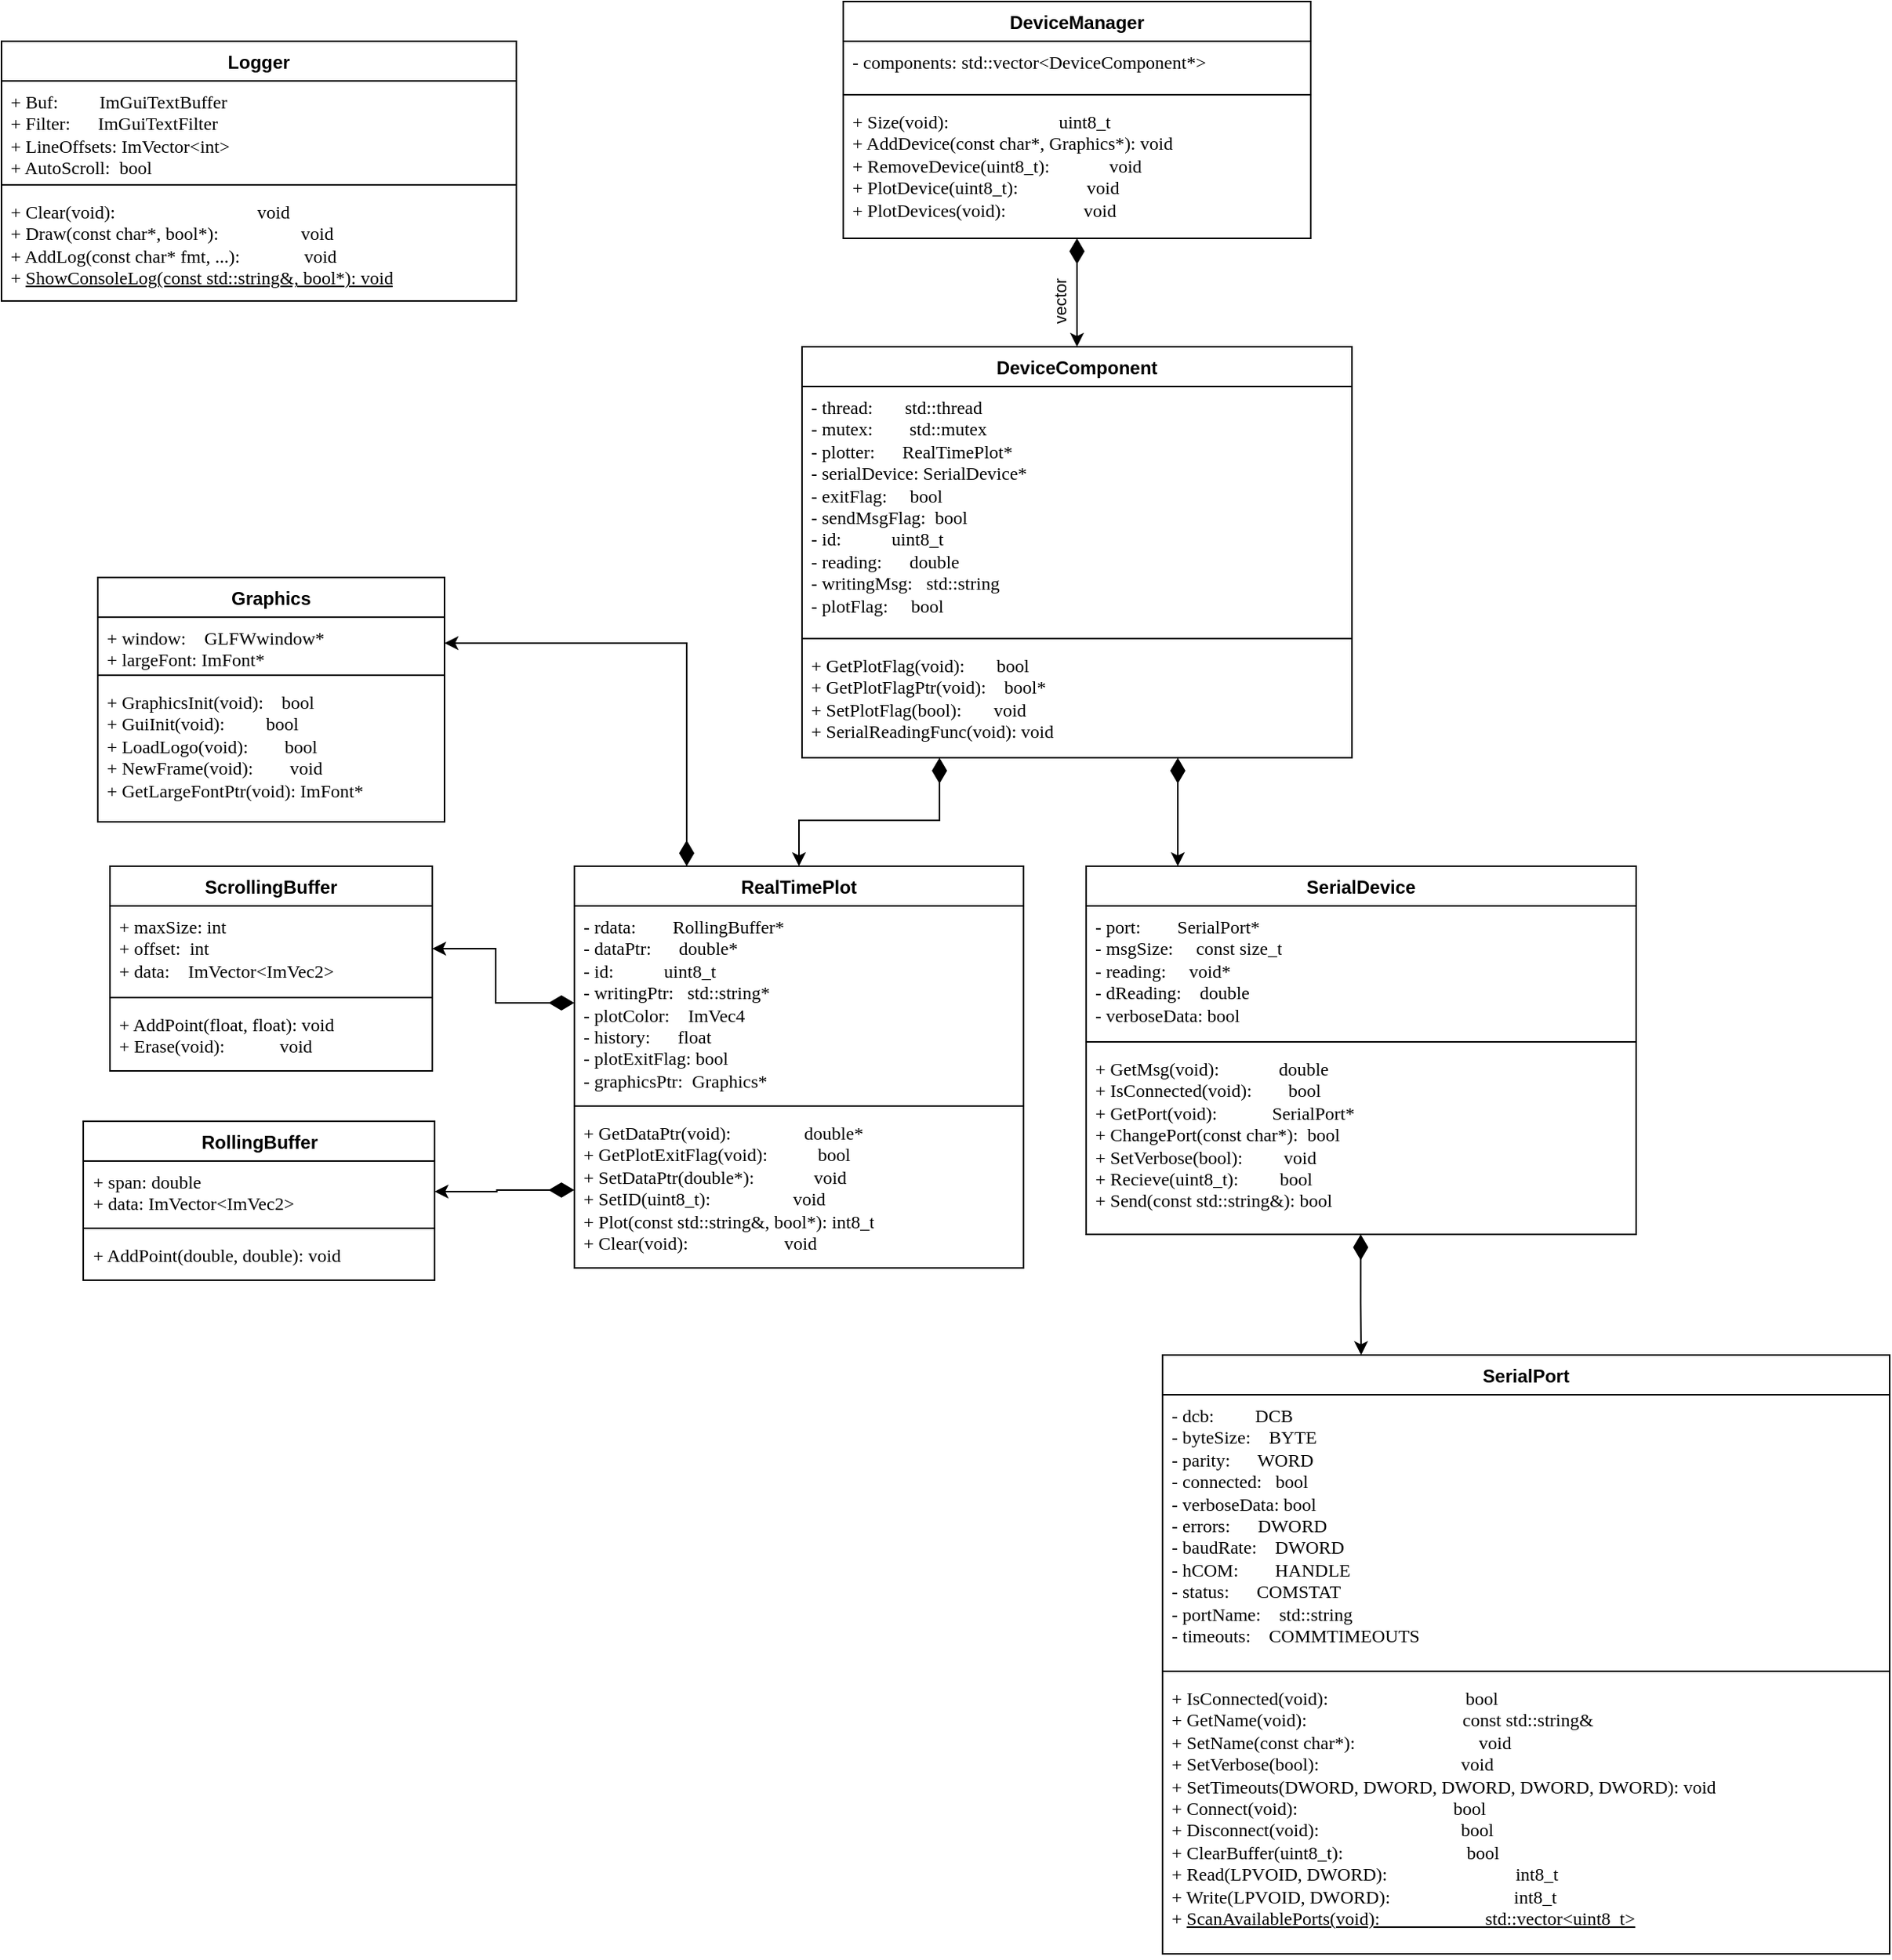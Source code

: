 <mxfile version="24.9.1">
  <diagram id="C5RBs43oDa-KdzZeNtuy" name="Page-1">
    <mxGraphModel dx="859" dy="930" grid="0" gridSize="10" guides="1" tooltips="1" connect="1" arrows="1" fold="1" page="1" pageScale="1" pageWidth="827" pageHeight="1169" math="0" shadow="0">
      <root>
        <mxCell id="WIyWlLk6GJQsqaUBKTNV-0" />
        <mxCell id="WIyWlLk6GJQsqaUBKTNV-1" parent="WIyWlLk6GJQsqaUBKTNV-0" />
        <mxCell id="ooJ73vEEdT6s671TiXS3-0" value="Graphics" style="swimlane;fontStyle=1;align=center;verticalAlign=top;childLayout=stackLayout;horizontal=1;startSize=26;horizontalStack=0;resizeParent=1;resizeParentMax=0;resizeLast=0;collapsible=1;marginBottom=0;whiteSpace=wrap;html=1;" vertex="1" parent="WIyWlLk6GJQsqaUBKTNV-1">
          <mxGeometry x="1193" y="391" width="227" height="160" as="geometry">
            <mxRectangle x="180" y="90" width="90" height="30" as="alternateBounds" />
          </mxGeometry>
        </mxCell>
        <mxCell id="ooJ73vEEdT6s671TiXS3-1" value="&lt;div&gt;&lt;font face=&quot;Consolas&quot;&gt;+ window:&amp;nbsp;&amp;nbsp;&amp;nbsp; GLFWwindow*&lt;br&gt;&lt;/font&gt;&lt;/div&gt;&lt;div&gt;&lt;font face=&quot;Consolas&quot;&gt;+ largeFont: ImFont*&lt;/font&gt;&lt;/div&gt;&lt;div&gt;&lt;font face=&quot;Consolas&quot;&gt;&lt;br&gt;&lt;/font&gt;&lt;/div&gt;&lt;div&gt;&lt;font face=&quot;Consolas&quot;&gt;&lt;br&gt;&lt;/font&gt;&lt;/div&gt;" style="text;strokeColor=none;fillColor=none;align=left;verticalAlign=top;spacingLeft=4;spacingRight=4;overflow=hidden;rotatable=0;points=[[0,0.5],[1,0.5]];portConstraint=eastwest;whiteSpace=wrap;html=1;" vertex="1" parent="ooJ73vEEdT6s671TiXS3-0">
          <mxGeometry y="26" width="227" height="34" as="geometry" />
        </mxCell>
        <mxCell id="ooJ73vEEdT6s671TiXS3-2" value="" style="line;strokeWidth=1;fillColor=none;align=left;verticalAlign=middle;spacingTop=-1;spacingLeft=3;spacingRight=3;rotatable=0;labelPosition=right;points=[];portConstraint=eastwest;strokeColor=inherit;" vertex="1" parent="ooJ73vEEdT6s671TiXS3-0">
          <mxGeometry y="60" width="227" height="8" as="geometry" />
        </mxCell>
        <mxCell id="ooJ73vEEdT6s671TiXS3-3" value="&lt;div&gt;&lt;font face=&quot;Consolas&quot;&gt;+ GraphicsInit(void):&amp;nbsp;&amp;nbsp;&amp;nbsp; bool&lt;br&gt;&lt;/font&gt;&lt;/div&gt;&lt;div&gt;&lt;font face=&quot;Consolas&quot;&gt;+ GuiInit(void):&amp;nbsp;&amp;nbsp;&amp;nbsp;&amp;nbsp;&amp;nbsp;&amp;nbsp;&amp;nbsp;&amp;nbsp; bool&lt;/font&gt;&lt;/div&gt;&lt;div&gt;&lt;font face=&quot;Consolas&quot;&gt;+ LoadLogo(void):&amp;nbsp;&amp;nbsp;&amp;nbsp;&amp;nbsp;&amp;nbsp;&amp;nbsp;&amp;nbsp; bool&lt;/font&gt;&lt;/div&gt;&lt;div&gt;&lt;font face=&quot;Consolas&quot;&gt;+ NewFrame(void):&amp;nbsp;&amp;nbsp;&amp;nbsp;&amp;nbsp;&amp;nbsp;&amp;nbsp;&amp;nbsp; void&lt;/font&gt;&lt;/div&gt;&lt;div&gt;&lt;font face=&quot;Consolas&quot;&gt;+ GetLargeFontPtr(void): ImFont*&lt;/font&gt;&lt;/div&gt;" style="text;strokeColor=none;fillColor=none;align=left;verticalAlign=top;spacingLeft=4;spacingRight=4;overflow=hidden;rotatable=0;points=[[0,0.5],[1,0.5]];portConstraint=eastwest;whiteSpace=wrap;html=1;" vertex="1" parent="ooJ73vEEdT6s671TiXS3-0">
          <mxGeometry y="68" width="227" height="92" as="geometry" />
        </mxCell>
        <mxCell id="ooJ73vEEdT6s671TiXS3-4" value="Logger" style="swimlane;fontStyle=1;align=center;verticalAlign=top;childLayout=stackLayout;horizontal=1;startSize=26;horizontalStack=0;resizeParent=1;resizeParentMax=0;resizeLast=0;collapsible=1;marginBottom=0;whiteSpace=wrap;html=1;" vertex="1" parent="WIyWlLk6GJQsqaUBKTNV-1">
          <mxGeometry x="1130" y="40" width="337" height="170" as="geometry">
            <mxRectangle x="180" y="90" width="90" height="30" as="alternateBounds" />
          </mxGeometry>
        </mxCell>
        <mxCell id="ooJ73vEEdT6s671TiXS3-5" value="&lt;div&gt;&lt;font face=&quot;Consolas&quot;&gt;+ Buf:&amp;nbsp;&amp;nbsp;&amp;nbsp;&amp;nbsp;&amp;nbsp;&amp;nbsp;&amp;nbsp;&amp;nbsp; ImGuiTextBuffer&lt;/font&gt;&lt;/div&gt;&lt;div&gt;&lt;font face=&quot;Consolas&quot;&gt;+ Filter:&amp;nbsp;&amp;nbsp;&amp;nbsp;&amp;nbsp;&amp;nbsp; ImGuiTextFilter&lt;/font&gt;&lt;/div&gt;&lt;div&gt;&lt;font face=&quot;Consolas&quot;&gt;+ LineOffsets: ImVector&amp;lt;int&amp;gt;&lt;/font&gt;&lt;/div&gt;&lt;div&gt;&lt;font face=&quot;Consolas&quot;&gt;+ AutoScroll:&amp;nbsp; bool&lt;br&gt;&lt;/font&gt;&lt;/div&gt;" style="text;strokeColor=none;fillColor=none;align=left;verticalAlign=top;spacingLeft=4;spacingRight=4;overflow=hidden;rotatable=0;points=[[0,0.5],[1,0.5]];portConstraint=eastwest;whiteSpace=wrap;html=1;" vertex="1" parent="ooJ73vEEdT6s671TiXS3-4">
          <mxGeometry y="26" width="337" height="64" as="geometry" />
        </mxCell>
        <mxCell id="ooJ73vEEdT6s671TiXS3-6" value="" style="line;strokeWidth=1;fillColor=none;align=left;verticalAlign=middle;spacingTop=-1;spacingLeft=3;spacingRight=3;rotatable=0;labelPosition=right;points=[];portConstraint=eastwest;strokeColor=inherit;" vertex="1" parent="ooJ73vEEdT6s671TiXS3-4">
          <mxGeometry y="90" width="337" height="8" as="geometry" />
        </mxCell>
        <mxCell id="ooJ73vEEdT6s671TiXS3-7" value="&lt;div&gt;&lt;font face=&quot;Consolas&quot;&gt;+ Clear(void):&amp;nbsp;&amp;nbsp;&amp;nbsp;&amp;nbsp;&amp;nbsp;&amp;nbsp;&amp;nbsp;&amp;nbsp;&amp;nbsp;&amp;nbsp;&amp;nbsp;&amp;nbsp;&amp;nbsp;&amp;nbsp;&amp;nbsp;&amp;nbsp;&amp;nbsp;&amp;nbsp;&amp;nbsp;&amp;nbsp;&amp;nbsp;&amp;nbsp;&amp;nbsp;&amp;nbsp;&amp;nbsp;&amp;nbsp;&amp;nbsp;&amp;nbsp;&amp;nbsp;&amp;nbsp; void&lt;/font&gt;&lt;/div&gt;&lt;div&gt;&lt;font face=&quot;Consolas&quot;&gt;+ Draw(const char*, bool*):&amp;nbsp;&amp;nbsp;&amp;nbsp;&amp;nbsp;&amp;nbsp;&amp;nbsp;&amp;nbsp;&amp;nbsp;&amp;nbsp;&amp;nbsp;&amp;nbsp;&amp;nbsp;&amp;nbsp;&amp;nbsp;&amp;nbsp;&amp;nbsp;&amp;nbsp; void&lt;/font&gt;&lt;/div&gt;&lt;div&gt;&lt;font face=&quot;Consolas&quot;&gt;+ AddLog(const char* fmt, ...):&amp;nbsp;&amp;nbsp;&amp;nbsp;&amp;nbsp;&amp;nbsp;&amp;nbsp;&amp;nbsp;&amp;nbsp;&amp;nbsp;&amp;nbsp;&amp;nbsp;&amp;nbsp;&amp;nbsp; void&lt;/font&gt;&lt;/div&gt;&lt;div&gt;&lt;font face=&quot;Consolas&quot;&gt;+ &lt;u&gt;ShowConsoleLog(const std::string&amp;amp;, bool*): void&lt;br&gt;&lt;/u&gt;&lt;/font&gt;&lt;/div&gt;" style="text;strokeColor=none;fillColor=none;align=left;verticalAlign=top;spacingLeft=4;spacingRight=4;overflow=hidden;rotatable=0;points=[[0,0.5],[1,0.5]];portConstraint=eastwest;whiteSpace=wrap;html=1;" vertex="1" parent="ooJ73vEEdT6s671TiXS3-4">
          <mxGeometry y="98" width="337" height="72" as="geometry" />
        </mxCell>
        <mxCell id="ooJ73vEEdT6s671TiXS3-12" value="RollingBuffer" style="swimlane;fontStyle=1;align=center;verticalAlign=top;childLayout=stackLayout;horizontal=1;startSize=26;horizontalStack=0;resizeParent=1;resizeParentMax=0;resizeLast=0;collapsible=1;marginBottom=0;whiteSpace=wrap;html=1;" vertex="1" parent="WIyWlLk6GJQsqaUBKTNV-1">
          <mxGeometry x="1183.5" y="747" width="230" height="104" as="geometry">
            <mxRectangle x="180" y="90" width="90" height="30" as="alternateBounds" />
          </mxGeometry>
        </mxCell>
        <mxCell id="ooJ73vEEdT6s671TiXS3-13" value="&lt;div&gt;&lt;font face=&quot;Consolas&quot;&gt;+ span: double&lt;/font&gt;&lt;/div&gt;&lt;div&gt;&lt;font face=&quot;Consolas&quot;&gt;+ data: ImVector&amp;lt;ImVec2&amp;gt;&lt;br&gt;&lt;/font&gt;&lt;/div&gt;" style="text;strokeColor=none;fillColor=none;align=left;verticalAlign=top;spacingLeft=4;spacingRight=4;overflow=hidden;rotatable=0;points=[[0,0.5],[1,0.5]];portConstraint=eastwest;whiteSpace=wrap;html=1;" vertex="1" parent="ooJ73vEEdT6s671TiXS3-12">
          <mxGeometry y="26" width="230" height="40" as="geometry" />
        </mxCell>
        <mxCell id="ooJ73vEEdT6s671TiXS3-14" value="" style="line;strokeWidth=1;fillColor=none;align=left;verticalAlign=middle;spacingTop=-1;spacingLeft=3;spacingRight=3;rotatable=0;labelPosition=right;points=[];portConstraint=eastwest;strokeColor=inherit;" vertex="1" parent="ooJ73vEEdT6s671TiXS3-12">
          <mxGeometry y="66" width="230" height="8" as="geometry" />
        </mxCell>
        <mxCell id="ooJ73vEEdT6s671TiXS3-15" value="&lt;div&gt;&lt;font face=&quot;Consolas&quot;&gt;+ AddPoint(double, double): void&lt;br&gt;&lt;/font&gt;&lt;/div&gt;" style="text;strokeColor=none;fillColor=none;align=left;verticalAlign=top;spacingLeft=4;spacingRight=4;overflow=hidden;rotatable=0;points=[[0,0.5],[1,0.5]];portConstraint=eastwest;whiteSpace=wrap;html=1;" vertex="1" parent="ooJ73vEEdT6s671TiXS3-12">
          <mxGeometry y="74" width="230" height="30" as="geometry" />
        </mxCell>
        <mxCell id="ooJ73vEEdT6s671TiXS3-16" value="ScrollingBuffer" style="swimlane;fontStyle=1;align=center;verticalAlign=top;childLayout=stackLayout;horizontal=1;startSize=26;horizontalStack=0;resizeParent=1;resizeParentMax=0;resizeLast=0;collapsible=1;marginBottom=0;whiteSpace=wrap;html=1;" vertex="1" parent="WIyWlLk6GJQsqaUBKTNV-1">
          <mxGeometry x="1201" y="580" width="211" height="134" as="geometry">
            <mxRectangle x="180" y="90" width="90" height="30" as="alternateBounds" />
          </mxGeometry>
        </mxCell>
        <mxCell id="ooJ73vEEdT6s671TiXS3-17" value="&lt;div&gt;&lt;font face=&quot;Consolas&quot;&gt;+ maxSize: int&lt;/font&gt;&lt;/div&gt;&lt;div&gt;&lt;font face=&quot;Consolas&quot;&gt;+ offset:&amp;nbsp; int&lt;/font&gt;&lt;/div&gt;&lt;div&gt;&lt;font face=&quot;Consolas&quot;&gt;+ data:&amp;nbsp;&amp;nbsp;&amp;nbsp; ImVector&amp;lt;ImVec2&amp;gt;&lt;br&gt;&lt;/font&gt;&lt;/div&gt;" style="text;strokeColor=none;fillColor=none;align=left;verticalAlign=top;spacingLeft=4;spacingRight=4;overflow=hidden;rotatable=0;points=[[0,0.5],[1,0.5]];portConstraint=eastwest;whiteSpace=wrap;html=1;" vertex="1" parent="ooJ73vEEdT6s671TiXS3-16">
          <mxGeometry y="26" width="211" height="56" as="geometry" />
        </mxCell>
        <mxCell id="ooJ73vEEdT6s671TiXS3-18" value="" style="line;strokeWidth=1;fillColor=none;align=left;verticalAlign=middle;spacingTop=-1;spacingLeft=3;spacingRight=3;rotatable=0;labelPosition=right;points=[];portConstraint=eastwest;strokeColor=inherit;" vertex="1" parent="ooJ73vEEdT6s671TiXS3-16">
          <mxGeometry y="82" width="211" height="8" as="geometry" />
        </mxCell>
        <mxCell id="ooJ73vEEdT6s671TiXS3-19" value="&lt;div&gt;&lt;font face=&quot;Consolas&quot;&gt;+ AddPoint(float, float): void&lt;/font&gt;&lt;/div&gt;&lt;div&gt;&lt;font face=&quot;Consolas&quot;&gt;+ Erase(void):&amp;nbsp;&amp;nbsp;&amp;nbsp;&amp;nbsp;&amp;nbsp;&amp;nbsp;&amp;nbsp;&amp;nbsp;&amp;nbsp;&amp;nbsp;&amp;nbsp; void&lt;br&gt;&lt;/font&gt;&lt;/div&gt;" style="text;strokeColor=none;fillColor=none;align=left;verticalAlign=top;spacingLeft=4;spacingRight=4;overflow=hidden;rotatable=0;points=[[0,0.5],[1,0.5]];portConstraint=eastwest;whiteSpace=wrap;html=1;" vertex="1" parent="ooJ73vEEdT6s671TiXS3-16">
          <mxGeometry y="90" width="211" height="44" as="geometry" />
        </mxCell>
        <mxCell id="ooJ73vEEdT6s671TiXS3-48" style="edgeStyle=orthogonalEdgeStyle;rounded=0;orthogonalLoop=1;jettySize=auto;html=1;startArrow=diamondThin;startFill=1;startSize=14;" edge="1" parent="WIyWlLk6GJQsqaUBKTNV-1" source="ooJ73vEEdT6s671TiXS3-8">
          <mxGeometry relative="1" as="geometry">
            <mxPoint x="1750" y="580" as="targetPoint" />
            <Array as="points">
              <mxPoint x="1750" y="580" />
            </Array>
          </mxGeometry>
        </mxCell>
        <mxCell id="ooJ73vEEdT6s671TiXS3-20" value="DeviceComponent" style="swimlane;fontStyle=1;align=center;verticalAlign=top;childLayout=stackLayout;horizontal=1;startSize=26;horizontalStack=0;resizeParent=1;resizeParentMax=0;resizeLast=0;collapsible=1;marginBottom=0;whiteSpace=wrap;html=1;" vertex="1" parent="WIyWlLk6GJQsqaUBKTNV-1">
          <mxGeometry x="1654" y="240" width="360" height="269" as="geometry">
            <mxRectangle x="180" y="90" width="90" height="30" as="alternateBounds" />
          </mxGeometry>
        </mxCell>
        <mxCell id="ooJ73vEEdT6s671TiXS3-21" value="&lt;div&gt;&lt;font face=&quot;Consolas&quot;&gt;- thread:&amp;nbsp;&amp;nbsp;&amp;nbsp;&amp;nbsp;&amp;nbsp;&amp;nbsp; std::thread&lt;br&gt;&lt;/font&gt;&lt;/div&gt;&lt;div&gt;&lt;font face=&quot;Consolas&quot;&gt;- mutex:&amp;nbsp;&amp;nbsp;&amp;nbsp;&amp;nbsp;&amp;nbsp;&amp;nbsp;&amp;nbsp; std::mutex&lt;br&gt;&lt;/font&gt;&lt;/div&gt;&lt;div&gt;&lt;font face=&quot;Consolas&quot;&gt;- plotter:&amp;nbsp;&amp;nbsp;&amp;nbsp;&amp;nbsp;&amp;nbsp; RealTimePlot*&lt;br&gt;&lt;/font&gt;&lt;/div&gt;&lt;div&gt;&lt;font face=&quot;Consolas&quot;&gt;- serialDevice: SerialDevice*&lt;br&gt;&lt;/font&gt;&lt;/div&gt;&lt;div&gt;&lt;font face=&quot;Consolas&quot;&gt;- exitFlag:&amp;nbsp;&amp;nbsp;&amp;nbsp;&amp;nbsp; bool&lt;br&gt;&lt;/font&gt;&lt;/div&gt;&lt;div&gt;&lt;font face=&quot;Consolas&quot;&gt;- sendMsgFlag:&amp;nbsp; bool&lt;br&gt;&lt;/font&gt;&lt;/div&gt;&lt;div&gt;&lt;font face=&quot;Consolas&quot;&gt;- id:&amp;nbsp;&amp;nbsp;&amp;nbsp;&amp;nbsp;&amp;nbsp;&amp;nbsp;&amp;nbsp;&amp;nbsp;&amp;nbsp;&amp;nbsp; uint8_t&lt;/font&gt;&lt;/div&gt;&lt;div&gt;&lt;font face=&quot;Consolas&quot;&gt;- reading:&amp;nbsp;&amp;nbsp;&amp;nbsp;&amp;nbsp;&amp;nbsp; double&lt;/font&gt;&lt;/div&gt;&lt;div&gt;&lt;font face=&quot;Consolas&quot;&gt;- writingMsg:&amp;nbsp;&amp;nbsp; std::string&lt;/font&gt;&lt;/div&gt;&lt;div&gt;&lt;font face=&quot;Consolas&quot;&gt;- plotFlag:&amp;nbsp;&amp;nbsp;&amp;nbsp;&amp;nbsp; bool&lt;br&gt;&lt;/font&gt;&lt;/div&gt;" style="text;strokeColor=none;fillColor=none;align=left;verticalAlign=top;spacingLeft=4;spacingRight=4;overflow=hidden;rotatable=0;points=[[0,0.5],[1,0.5]];portConstraint=eastwest;whiteSpace=wrap;html=1;" vertex="1" parent="ooJ73vEEdT6s671TiXS3-20">
          <mxGeometry y="26" width="360" height="161" as="geometry" />
        </mxCell>
        <mxCell id="ooJ73vEEdT6s671TiXS3-22" value="" style="line;strokeWidth=1;fillColor=none;align=left;verticalAlign=middle;spacingTop=-1;spacingLeft=3;spacingRight=3;rotatable=0;labelPosition=right;points=[];portConstraint=eastwest;strokeColor=inherit;" vertex="1" parent="ooJ73vEEdT6s671TiXS3-20">
          <mxGeometry y="187" width="360" height="8" as="geometry" />
        </mxCell>
        <mxCell id="ooJ73vEEdT6s671TiXS3-23" value="&lt;div&gt;&lt;font face=&quot;Consolas&quot;&gt;+ GetPlotFlag(void):&amp;nbsp;&amp;nbsp;&amp;nbsp;&amp;nbsp;&amp;nbsp;&amp;nbsp; bool&lt;/font&gt;&lt;/div&gt;&lt;div&gt;&lt;font face=&quot;Consolas&quot;&gt;+ GetPlotFlagPtr(void):&amp;nbsp;&amp;nbsp;&amp;nbsp; bool*&lt;/font&gt;&lt;/div&gt;&lt;div&gt;&lt;font face=&quot;Consolas&quot;&gt;+ SetPlotFlag(bool):&amp;nbsp;&amp;nbsp;&amp;nbsp;&amp;nbsp;&amp;nbsp;&amp;nbsp; void&lt;/font&gt;&lt;/div&gt;&lt;div&gt;&lt;font face=&quot;Consolas&quot;&gt;+ SerialReadingFunc(void): void&lt;br&gt;&lt;/font&gt;&lt;/div&gt;" style="text;strokeColor=none;fillColor=none;align=left;verticalAlign=top;spacingLeft=4;spacingRight=4;overflow=hidden;rotatable=0;points=[[0,0.5],[1,0.5]];portConstraint=eastwest;whiteSpace=wrap;html=1;" vertex="1" parent="ooJ73vEEdT6s671TiXS3-20">
          <mxGeometry y="195" width="360" height="74" as="geometry" />
        </mxCell>
        <mxCell id="ooJ73vEEdT6s671TiXS3-24" value="DeviceManager" style="swimlane;fontStyle=1;align=center;verticalAlign=top;childLayout=stackLayout;horizontal=1;startSize=26;horizontalStack=0;resizeParent=1;resizeParentMax=0;resizeLast=0;collapsible=1;marginBottom=0;whiteSpace=wrap;html=1;" vertex="1" parent="WIyWlLk6GJQsqaUBKTNV-1">
          <mxGeometry x="1681" y="14" width="306" height="155" as="geometry">
            <mxRectangle x="180" y="90" width="90" height="30" as="alternateBounds" />
          </mxGeometry>
        </mxCell>
        <mxCell id="ooJ73vEEdT6s671TiXS3-25" value="&lt;div&gt;&lt;font face=&quot;Consolas&quot;&gt;- components: std::vector&amp;lt;DeviceComponent*&amp;gt;&lt;br&gt;&lt;/font&gt;&lt;/div&gt;" style="text;strokeColor=none;fillColor=none;align=left;verticalAlign=top;spacingLeft=4;spacingRight=4;overflow=hidden;rotatable=0;points=[[0,0.5],[1,0.5]];portConstraint=eastwest;whiteSpace=wrap;html=1;" vertex="1" parent="ooJ73vEEdT6s671TiXS3-24">
          <mxGeometry y="26" width="306" height="31" as="geometry" />
        </mxCell>
        <mxCell id="ooJ73vEEdT6s671TiXS3-26" value="" style="line;strokeWidth=1;fillColor=none;align=left;verticalAlign=middle;spacingTop=-1;spacingLeft=3;spacingRight=3;rotatable=0;labelPosition=right;points=[];portConstraint=eastwest;strokeColor=inherit;" vertex="1" parent="ooJ73vEEdT6s671TiXS3-24">
          <mxGeometry y="57" width="306" height="8" as="geometry" />
        </mxCell>
        <mxCell id="ooJ73vEEdT6s671TiXS3-27" value="&lt;div&gt;&lt;font face=&quot;Consolas&quot;&gt;+ Size(void):&amp;nbsp;&amp;nbsp;&amp;nbsp;&amp;nbsp;&amp;nbsp;&amp;nbsp;&amp;nbsp;&amp;nbsp;&amp;nbsp;&amp;nbsp;&amp;nbsp;&amp;nbsp;&amp;nbsp;&amp;nbsp;&amp;nbsp;&amp;nbsp;&amp;nbsp;&amp;nbsp;&amp;nbsp;&amp;nbsp;&amp;nbsp;&amp;nbsp;&amp;nbsp; uint8_t&lt;/font&gt;&lt;/div&gt;&lt;div&gt;&lt;font face=&quot;Consolas&quot;&gt;+ AddDevice(const char*&lt;/font&gt;&lt;font face=&quot;Consolas&quot;&gt;, Graphics*&lt;/font&gt;&lt;font face=&quot;Consolas&quot;&gt;): void&lt;/font&gt;&lt;/div&gt;&lt;div&gt;&lt;font face=&quot;Consolas&quot;&gt;+ RemoveDevice(uint8_t):&amp;nbsp;&amp;nbsp;&amp;nbsp;&amp;nbsp;&amp;nbsp;&amp;nbsp;&amp;nbsp;&amp;nbsp;&amp;nbsp;&amp;nbsp;&amp;nbsp;&amp;nbsp; void&lt;/font&gt;&lt;/div&gt;&lt;div&gt;&lt;font face=&quot;Consolas&quot;&gt;+ PlotDevice(uint8_t):&amp;nbsp;&amp;nbsp;&amp;nbsp;&amp;nbsp;&amp;nbsp;&amp;nbsp;&amp;nbsp;&amp;nbsp;&amp;nbsp;&amp;nbsp;&amp;nbsp;&amp;nbsp;&amp;nbsp;&amp;nbsp; void&lt;br&gt;&lt;/font&gt;&lt;/div&gt;&lt;div&gt;&lt;font face=&quot;Consolas&quot;&gt;+ PlotDevices(void):&amp;nbsp;&amp;nbsp;&amp;nbsp;&amp;nbsp;&amp;nbsp;&amp;nbsp;&amp;nbsp;&amp;nbsp;&amp;nbsp;&amp;nbsp;&amp;nbsp;&amp;nbsp;&amp;nbsp;&amp;nbsp;&amp;nbsp;&amp;nbsp; void&lt;br&gt;&lt;/font&gt;&lt;/div&gt;" style="text;strokeColor=none;fillColor=none;align=left;verticalAlign=top;spacingLeft=4;spacingRight=4;overflow=hidden;rotatable=0;points=[[0,0.5],[1,0.5]];portConstraint=eastwest;whiteSpace=wrap;html=1;" vertex="1" parent="ooJ73vEEdT6s671TiXS3-24">
          <mxGeometry y="65" width="306" height="90" as="geometry" />
        </mxCell>
        <mxCell id="ooJ73vEEdT6s671TiXS3-28" value="SerialDevice" style="swimlane;fontStyle=1;align=center;verticalAlign=top;childLayout=stackLayout;horizontal=1;startSize=26;horizontalStack=0;resizeParent=1;resizeParentMax=0;resizeLast=0;collapsible=1;marginBottom=0;whiteSpace=wrap;html=1;" vertex="1" parent="WIyWlLk6GJQsqaUBKTNV-1">
          <mxGeometry x="1840" y="580" width="360" height="241" as="geometry">
            <mxRectangle x="180" y="90" width="90" height="30" as="alternateBounds" />
          </mxGeometry>
        </mxCell>
        <mxCell id="ooJ73vEEdT6s671TiXS3-29" value="&lt;div&gt;&lt;font face=&quot;Consolas&quot;&gt;- port:&amp;nbsp;&amp;nbsp;&amp;nbsp;&amp;nbsp;&amp;nbsp;&amp;nbsp;&amp;nbsp; SerialPort*&lt;/font&gt;&lt;/div&gt;&lt;div&gt;&lt;font face=&quot;Consolas&quot;&gt;- msgSize:&amp;nbsp;&amp;nbsp;&amp;nbsp;&amp;nbsp; const size_t&lt;/font&gt;&lt;/div&gt;&lt;div&gt;&lt;font face=&quot;Consolas&quot;&gt;- reading:&amp;nbsp;&amp;nbsp;&amp;nbsp;&amp;nbsp; void*&lt;/font&gt;&lt;/div&gt;&lt;div&gt;&lt;font face=&quot;Consolas&quot;&gt;- dReading:&amp;nbsp;&amp;nbsp;&amp;nbsp; double&lt;/font&gt;&lt;/div&gt;&lt;div&gt;&lt;font face=&quot;Consolas&quot;&gt;- verboseData: bool&lt;br&gt;&lt;/font&gt;&lt;/div&gt;" style="text;strokeColor=none;fillColor=none;align=left;verticalAlign=top;spacingLeft=4;spacingRight=4;overflow=hidden;rotatable=0;points=[[0,0.5],[1,0.5]];portConstraint=eastwest;whiteSpace=wrap;html=1;" vertex="1" parent="ooJ73vEEdT6s671TiXS3-28">
          <mxGeometry y="26" width="360" height="85" as="geometry" />
        </mxCell>
        <mxCell id="ooJ73vEEdT6s671TiXS3-30" value="" style="line;strokeWidth=1;fillColor=none;align=left;verticalAlign=middle;spacingTop=-1;spacingLeft=3;spacingRight=3;rotatable=0;labelPosition=right;points=[];portConstraint=eastwest;strokeColor=inherit;" vertex="1" parent="ooJ73vEEdT6s671TiXS3-28">
          <mxGeometry y="111" width="360" height="8" as="geometry" />
        </mxCell>
        <mxCell id="ooJ73vEEdT6s671TiXS3-31" value="&lt;div&gt;&lt;font face=&quot;Consolas&quot;&gt;+ GetMsg(void):&amp;nbsp;&amp;nbsp;&amp;nbsp;&amp;nbsp;&amp;nbsp;&amp;nbsp;&amp;nbsp;&amp;nbsp;&amp;nbsp;&amp;nbsp;&amp;nbsp;&amp;nbsp; double&lt;/font&gt;&lt;/div&gt;&lt;div&gt;&lt;font face=&quot;Consolas&quot;&gt;+ IsConnected(void):&amp;nbsp;&amp;nbsp;&amp;nbsp;&amp;nbsp;&amp;nbsp;&amp;nbsp;&amp;nbsp; bool&lt;/font&gt;&lt;/div&gt;&lt;div&gt;&lt;font face=&quot;Consolas&quot;&gt;+ GetPort(void):&amp;nbsp;&amp;nbsp;&amp;nbsp;&amp;nbsp;&amp;nbsp;&amp;nbsp;&amp;nbsp;&amp;nbsp;&amp;nbsp;&amp;nbsp;&amp;nbsp; SerialPort*&lt;/font&gt;&lt;/div&gt;&lt;div&gt;&lt;font face=&quot;Consolas&quot;&gt;+ ChangePort(const char*):&amp;nbsp; bool&lt;/font&gt;&lt;/div&gt;&lt;div&gt;&lt;font face=&quot;Consolas&quot;&gt;+ SetVerbose(bool):&amp;nbsp;&amp;nbsp;&amp;nbsp;&amp;nbsp;&amp;nbsp;&amp;nbsp;&amp;nbsp;&amp;nbsp; void&lt;/font&gt;&lt;/div&gt;&lt;div&gt;&lt;font face=&quot;Consolas&quot;&gt;+ Recieve(uint8_t):&amp;nbsp;&amp;nbsp;&amp;nbsp;&amp;nbsp;&amp;nbsp;&amp;nbsp;&amp;nbsp;&amp;nbsp; bool&lt;/font&gt;&lt;/div&gt;&lt;div&gt;&lt;font face=&quot;Consolas&quot;&gt;+ Send(const std::string&amp;amp;): bool&lt;br&gt;&lt;/font&gt;&lt;/div&gt;" style="text;strokeColor=none;fillColor=none;align=left;verticalAlign=top;spacingLeft=4;spacingRight=4;overflow=hidden;rotatable=0;points=[[0,0.5],[1,0.5]];portConstraint=eastwest;whiteSpace=wrap;html=1;" vertex="1" parent="ooJ73vEEdT6s671TiXS3-28">
          <mxGeometry y="119" width="360" height="122" as="geometry" />
        </mxCell>
        <mxCell id="ooJ73vEEdT6s671TiXS3-32" value="SerialPort" style="swimlane;fontStyle=1;align=center;verticalAlign=top;childLayout=stackLayout;horizontal=1;startSize=26;horizontalStack=0;resizeParent=1;resizeParentMax=0;resizeLast=0;collapsible=1;marginBottom=0;whiteSpace=wrap;html=1;" vertex="1" parent="WIyWlLk6GJQsqaUBKTNV-1">
          <mxGeometry x="1890" y="900" width="476" height="392" as="geometry">
            <mxRectangle x="180" y="90" width="90" height="30" as="alternateBounds" />
          </mxGeometry>
        </mxCell>
        <mxCell id="ooJ73vEEdT6s671TiXS3-33" value="&lt;div&gt;&lt;font face=&quot;Consolas&quot;&gt;- dcb:&amp;nbsp;&amp;nbsp;&amp;nbsp;&amp;nbsp;&amp;nbsp;&amp;nbsp;&amp;nbsp;&amp;nbsp; DCB&lt;/font&gt;&lt;/div&gt;&lt;div&gt;&lt;font face=&quot;Consolas&quot;&gt;- byteSize:&amp;nbsp;&amp;nbsp;&amp;nbsp; BYTE&lt;/font&gt;&lt;/div&gt;&lt;div&gt;&lt;font face=&quot;Consolas&quot;&gt;- parity:&amp;nbsp;&amp;nbsp;&amp;nbsp;&amp;nbsp;&amp;nbsp; WORD&lt;/font&gt;&lt;/div&gt;&lt;div&gt;&lt;font face=&quot;Consolas&quot;&gt;- connected:&amp;nbsp;&amp;nbsp; bool&lt;/font&gt;&lt;/div&gt;&lt;div&gt;&lt;font face=&quot;Consolas&quot;&gt;- verboseData: bool&lt;/font&gt;&lt;/div&gt;&lt;div&gt;&lt;font face=&quot;Consolas&quot;&gt;- errors:&amp;nbsp;&amp;nbsp;&amp;nbsp;&amp;nbsp;&amp;nbsp; DWORD&lt;/font&gt;&lt;/div&gt;&lt;div&gt;&lt;font face=&quot;Consolas&quot;&gt;- baudRate:&amp;nbsp;&amp;nbsp;&amp;nbsp; DWORD&lt;/font&gt;&lt;/div&gt;&lt;div&gt;&lt;font face=&quot;Consolas&quot;&gt;- hCOM:&amp;nbsp;&amp;nbsp;&amp;nbsp;&amp;nbsp;&amp;nbsp;&amp;nbsp;&amp;nbsp; HANDLE&lt;/font&gt;&lt;/div&gt;&lt;div&gt;&lt;font face=&quot;Consolas&quot;&gt;- status:&amp;nbsp;&amp;nbsp;&amp;nbsp;&amp;nbsp;&amp;nbsp; COMSTAT&lt;/font&gt;&lt;/div&gt;&lt;div&gt;&lt;font face=&quot;Consolas&quot;&gt;- portName:&amp;nbsp;&amp;nbsp;&amp;nbsp; std::string&lt;/font&gt;&lt;/div&gt;&lt;div&gt;&lt;font face=&quot;Consolas&quot;&gt;- timeouts:&amp;nbsp;&amp;nbsp;&amp;nbsp; COMMTIMEOUTS&lt;br&gt;&lt;/font&gt;&lt;/div&gt;" style="text;strokeColor=none;fillColor=none;align=left;verticalAlign=top;spacingLeft=4;spacingRight=4;overflow=hidden;rotatable=0;points=[[0,0.5],[1,0.5]];portConstraint=eastwest;whiteSpace=wrap;html=1;" vertex="1" parent="ooJ73vEEdT6s671TiXS3-32">
          <mxGeometry y="26" width="476" height="177" as="geometry" />
        </mxCell>
        <mxCell id="ooJ73vEEdT6s671TiXS3-34" value="" style="line;strokeWidth=1;fillColor=none;align=left;verticalAlign=middle;spacingTop=-1;spacingLeft=3;spacingRight=3;rotatable=0;labelPosition=right;points=[];portConstraint=eastwest;strokeColor=inherit;" vertex="1" parent="ooJ73vEEdT6s671TiXS3-32">
          <mxGeometry y="203" width="476" height="8" as="geometry" />
        </mxCell>
        <mxCell id="ooJ73vEEdT6s671TiXS3-35" value="&lt;div&gt;&lt;font face=&quot;Consolas&quot;&gt;+ IsConnected(void):&amp;nbsp;&amp;nbsp;&amp;nbsp;&amp;nbsp;&amp;nbsp;&amp;nbsp;&amp;nbsp;&amp;nbsp;&amp;nbsp;&amp;nbsp;&amp;nbsp;&amp;nbsp;&amp;nbsp;&amp;nbsp;&amp;nbsp;&amp;nbsp;&amp;nbsp;&amp;nbsp;&amp;nbsp;&amp;nbsp;&amp;nbsp;&amp;nbsp;&amp;nbsp;&amp;nbsp;&amp;nbsp;&amp;nbsp;&amp;nbsp;&amp;nbsp;&amp;nbsp; bool&lt;/font&gt;&lt;/div&gt;&lt;div&gt;&lt;font face=&quot;Consolas&quot;&gt;+ GetName(void):&amp;nbsp;&amp;nbsp;&amp;nbsp;&amp;nbsp;&amp;nbsp;&amp;nbsp;&amp;nbsp;&amp;nbsp;&amp;nbsp;&amp;nbsp;&amp;nbsp;&amp;nbsp;&amp;nbsp;&amp;nbsp;&amp;nbsp;&amp;nbsp;&amp;nbsp;&amp;nbsp;&amp;nbsp;&amp;nbsp;&amp;nbsp;&amp;nbsp;&amp;nbsp;&amp;nbsp;&amp;nbsp;&amp;nbsp;&amp;nbsp;&amp;nbsp;&amp;nbsp;&amp;nbsp;&amp;nbsp;&amp;nbsp;&amp;nbsp; const std::string&amp;amp;&lt;/font&gt;&lt;/div&gt;&lt;div&gt;&lt;font face=&quot;Consolas&quot;&gt;+ SetName(const char*):&amp;nbsp;&amp;nbsp;&amp;nbsp;&amp;nbsp;&amp;nbsp;&amp;nbsp;&amp;nbsp;&amp;nbsp;&amp;nbsp;&amp;nbsp;&amp;nbsp;&amp;nbsp;&amp;nbsp;&amp;nbsp;&amp;nbsp;&amp;nbsp;&amp;nbsp;&amp;nbsp;&amp;nbsp;&amp;nbsp;&amp;nbsp;&amp;nbsp;&amp;nbsp;&amp;nbsp;&amp;nbsp;&amp;nbsp; void&lt;/font&gt;&lt;/div&gt;&lt;div&gt;&lt;font face=&quot;Consolas&quot;&gt;+ SetVerbose(bool):&amp;nbsp;&amp;nbsp;&amp;nbsp;&amp;nbsp;&amp;nbsp;&amp;nbsp;&amp;nbsp;&amp;nbsp;&amp;nbsp;&amp;nbsp;&amp;nbsp;&amp;nbsp;&amp;nbsp;&amp;nbsp;&amp;nbsp;&amp;nbsp;&amp;nbsp;&amp;nbsp;&amp;nbsp;&amp;nbsp;&amp;nbsp;&amp;nbsp;&amp;nbsp;&amp;nbsp;&amp;nbsp;&amp;nbsp;&amp;nbsp;&amp;nbsp;&amp;nbsp;&amp;nbsp; void&lt;/font&gt;&lt;/div&gt;&lt;div&gt;&lt;font face=&quot;Consolas&quot;&gt;+ SetTimeouts(DWORD, DWORD, DWORD, DWORD, DWORD): void&lt;/font&gt;&lt;/div&gt;&lt;div&gt;&lt;font face=&quot;Consolas&quot;&gt;+ Connect(void):&amp;nbsp;&amp;nbsp;&amp;nbsp;&amp;nbsp;&amp;nbsp;&amp;nbsp;&amp;nbsp;&amp;nbsp;&amp;nbsp;&amp;nbsp;&amp;nbsp;&amp;nbsp;&amp;nbsp;&amp;nbsp;&amp;nbsp;&amp;nbsp;&amp;nbsp;&amp;nbsp;&amp;nbsp;&amp;nbsp;&amp;nbsp;&amp;nbsp;&amp;nbsp;&amp;nbsp;&amp;nbsp;&amp;nbsp;&amp;nbsp;&amp;nbsp;&amp;nbsp;&amp;nbsp;&amp;nbsp;&amp;nbsp;&amp;nbsp; bool&lt;/font&gt;&lt;/div&gt;&lt;div&gt;&lt;font face=&quot;Consolas&quot;&gt;+ Disconnect(void):&amp;nbsp;&amp;nbsp;&amp;nbsp;&amp;nbsp;&amp;nbsp;&amp;nbsp;&amp;nbsp;&amp;nbsp;&amp;nbsp;&amp;nbsp;&amp;nbsp;&amp;nbsp;&amp;nbsp;&amp;nbsp;&amp;nbsp;&amp;nbsp;&amp;nbsp;&amp;nbsp;&amp;nbsp;&amp;nbsp;&amp;nbsp;&amp;nbsp;&amp;nbsp;&amp;nbsp;&amp;nbsp;&amp;nbsp;&amp;nbsp;&amp;nbsp;&amp;nbsp;&amp;nbsp; bool&lt;/font&gt;&lt;/div&gt;&lt;div&gt;&lt;font face=&quot;Consolas&quot;&gt;+ ClearBuffer(uint8_t):&amp;nbsp;&amp;nbsp;&amp;nbsp;&amp;nbsp;&amp;nbsp;&amp;nbsp;&amp;nbsp;&amp;nbsp;&amp;nbsp;&amp;nbsp;&amp;nbsp;&amp;nbsp;&amp;nbsp;&amp;nbsp;&amp;nbsp;&amp;nbsp;&amp;nbsp;&amp;nbsp;&amp;nbsp;&amp;nbsp;&amp;nbsp;&amp;nbsp;&amp;nbsp;&amp;nbsp;&amp;nbsp;&amp;nbsp; bool&lt;/font&gt;&lt;/div&gt;&lt;div&gt;&lt;font face=&quot;Consolas&quot;&gt;+ Read(LPVOID, DWORD):&amp;nbsp;&amp;nbsp;&amp;nbsp;&amp;nbsp;&amp;nbsp;&amp;nbsp;&amp;nbsp;&amp;nbsp;&amp;nbsp;&amp;nbsp;&amp;nbsp;&amp;nbsp;&amp;nbsp;&amp;nbsp;&amp;nbsp;&amp;nbsp;&amp;nbsp;&amp;nbsp;&amp;nbsp;&amp;nbsp;&amp;nbsp;&amp;nbsp;&amp;nbsp;&amp;nbsp;&amp;nbsp;&amp;nbsp;&amp;nbsp; int8_t&lt;/font&gt;&lt;/div&gt;&lt;div&gt;&lt;font face=&quot;Consolas&quot;&gt;+ Write(LPVOID, DWORD):&amp;nbsp;&amp;nbsp;&amp;nbsp;&amp;nbsp;&amp;nbsp;&amp;nbsp;&amp;nbsp;&amp;nbsp;&amp;nbsp;&amp;nbsp;&amp;nbsp;&amp;nbsp;&amp;nbsp;&amp;nbsp;&amp;nbsp;&amp;nbsp;&amp;nbsp;&amp;nbsp;&amp;nbsp;&amp;nbsp;&amp;nbsp;&amp;nbsp;&amp;nbsp;&amp;nbsp;&amp;nbsp;&amp;nbsp; int8_t&lt;/font&gt;&lt;/div&gt;&lt;div&gt;&lt;font face=&quot;Consolas&quot;&gt;+ &lt;u&gt;ScanAvailablePorts(void):&amp;nbsp;&amp;nbsp;&amp;nbsp;&amp;nbsp;&amp;nbsp;&amp;nbsp;&amp;nbsp;&amp;nbsp;&amp;nbsp;&amp;nbsp;&amp;nbsp;&amp;nbsp;&amp;nbsp;&amp;nbsp;&amp;nbsp;&amp;nbsp;&amp;nbsp;&amp;nbsp;&amp;nbsp;&amp;nbsp;&amp;nbsp;&amp;nbsp; std::vector&amp;lt;uint8_t&amp;gt;&lt;br&gt;&lt;/u&gt;&lt;/font&gt;&lt;/div&gt;" style="text;strokeColor=none;fillColor=none;align=left;verticalAlign=top;spacingLeft=4;spacingRight=4;overflow=hidden;rotatable=0;points=[[0,0.5],[1,0.5]];portConstraint=eastwest;whiteSpace=wrap;html=1;" vertex="1" parent="ooJ73vEEdT6s671TiXS3-32">
          <mxGeometry y="211" width="476" height="181" as="geometry" />
        </mxCell>
        <mxCell id="ooJ73vEEdT6s671TiXS3-50" style="edgeStyle=orthogonalEdgeStyle;rounded=0;orthogonalLoop=1;jettySize=auto;html=1;startArrow=diamondThin;startFill=1;startSize=14;" edge="1" parent="WIyWlLk6GJQsqaUBKTNV-1">
          <mxGeometry relative="1" as="geometry">
            <mxPoint x="1900" y="509" as="sourcePoint" />
            <mxPoint x="1900" y="580" as="targetPoint" />
            <Array as="points">
              <mxPoint x="1900" y="580" />
            </Array>
          </mxGeometry>
        </mxCell>
        <mxCell id="ooJ73vEEdT6s671TiXS3-51" style="edgeStyle=orthogonalEdgeStyle;rounded=0;orthogonalLoop=1;jettySize=auto;html=1;startArrow=diamondThin;startFill=1;startSize=14;entryX=0.5;entryY=0;entryDx=0;entryDy=0;" edge="1" parent="WIyWlLk6GJQsqaUBKTNV-1" source="ooJ73vEEdT6s671TiXS3-27" target="ooJ73vEEdT6s671TiXS3-20">
          <mxGeometry relative="1" as="geometry">
            <mxPoint x="1834" y="210" as="sourcePoint" />
            <mxPoint x="1830" y="256" as="targetPoint" />
            <Array as="points">
              <mxPoint x="1834" y="200" />
              <mxPoint x="1834" y="200" />
            </Array>
          </mxGeometry>
        </mxCell>
        <mxCell id="ooJ73vEEdT6s671TiXS3-52" value="vector" style="edgeLabel;html=1;align=center;verticalAlign=middle;resizable=0;points=[];rotation=270;" vertex="1" connectable="0" parent="ooJ73vEEdT6s671TiXS3-51">
          <mxGeometry x="0.164" y="1" relative="1" as="geometry">
            <mxPoint x="-12" as="offset" />
          </mxGeometry>
        </mxCell>
        <mxCell id="ooJ73vEEdT6s671TiXS3-55" style="edgeStyle=orthogonalEdgeStyle;rounded=0;orthogonalLoop=1;jettySize=auto;html=1;startArrow=diamondThin;startFill=1;startSize=14;" edge="1" parent="WIyWlLk6GJQsqaUBKTNV-1">
          <mxGeometry relative="1" as="geometry">
            <mxPoint x="2019.72" y="821" as="sourcePoint" />
            <mxPoint x="2020" y="900" as="targetPoint" />
            <Array as="points">
              <mxPoint x="2020" y="866" />
              <mxPoint x="2020" y="866" />
              <mxPoint x="2020" y="900" />
            </Array>
          </mxGeometry>
        </mxCell>
        <mxCell id="ooJ73vEEdT6s671TiXS3-63" value="" style="edgeStyle=orthogonalEdgeStyle;rounded=0;orthogonalLoop=1;jettySize=auto;html=1;startArrow=diamondThin;startFill=1;startSize=14;" edge="1" parent="WIyWlLk6GJQsqaUBKTNV-1" source="ooJ73vEEdT6s671TiXS3-20" target="ooJ73vEEdT6s671TiXS3-8">
          <mxGeometry relative="1" as="geometry">
            <mxPoint x="1750" y="509" as="sourcePoint" />
            <mxPoint x="1750" y="580" as="targetPoint" />
            <Array as="points">
              <mxPoint x="1744" y="550" />
              <mxPoint x="1652" y="550" />
            </Array>
          </mxGeometry>
        </mxCell>
        <mxCell id="ooJ73vEEdT6s671TiXS3-8" value="RealTimePlot" style="swimlane;fontStyle=1;align=center;verticalAlign=top;childLayout=stackLayout;horizontal=1;startSize=26;horizontalStack=0;resizeParent=1;resizeParentMax=0;resizeLast=0;collapsible=1;marginBottom=0;whiteSpace=wrap;html=1;" vertex="1" parent="WIyWlLk6GJQsqaUBKTNV-1">
          <mxGeometry x="1505" y="580" width="294" height="263" as="geometry">
            <mxRectangle x="180" y="90" width="90" height="30" as="alternateBounds" />
          </mxGeometry>
        </mxCell>
        <mxCell id="ooJ73vEEdT6s671TiXS3-9" value="&lt;div&gt;&lt;font face=&quot;Consolas&quot;&gt;- rdata:&amp;nbsp;&amp;nbsp;&amp;nbsp;&amp;nbsp;&amp;nbsp;&amp;nbsp;&amp;nbsp; RollingBuffer*&lt;/font&gt;&lt;/div&gt;&lt;div&gt;&lt;font face=&quot;Consolas&quot;&gt;- dataPtr:&amp;nbsp;&amp;nbsp;&amp;nbsp;&amp;nbsp;&amp;nbsp; double*&lt;/font&gt;&lt;/div&gt;&lt;div&gt;&lt;font face=&quot;Consolas&quot;&gt;- id:&amp;nbsp;&amp;nbsp;&amp;nbsp;&amp;nbsp;&amp;nbsp;&amp;nbsp;&amp;nbsp;&amp;nbsp;&amp;nbsp;&amp;nbsp; uint8_t&lt;/font&gt;&lt;/div&gt;&lt;div&gt;&lt;font face=&quot;Consolas&quot;&gt;- writingPtr:&amp;nbsp;&amp;nbsp; std::string*&lt;/font&gt;&lt;/div&gt;&lt;div&gt;&lt;font face=&quot;Consolas&quot;&gt;- plotColor:&amp;nbsp;&amp;nbsp;&amp;nbsp; ImVec4&lt;/font&gt;&lt;/div&gt;&lt;div&gt;&lt;font face=&quot;Consolas&quot;&gt;- history:&amp;nbsp;&amp;nbsp;&amp;nbsp;&amp;nbsp;&amp;nbsp; float&lt;/font&gt;&lt;/div&gt;&lt;div&gt;&lt;font face=&quot;Consolas&quot;&gt;- plotExitFlag: bool&lt;br&gt;&lt;/font&gt;&lt;/div&gt;&lt;div&gt;&lt;font face=&quot;Consolas&quot;&gt;- graphicsPtr:&amp;nbsp; Graphics*&lt;br&gt;&lt;/font&gt;&lt;/div&gt;" style="text;strokeColor=none;fillColor=none;align=left;verticalAlign=top;spacingLeft=4;spacingRight=4;overflow=hidden;rotatable=0;points=[[0,0.5],[1,0.5]];portConstraint=eastwest;whiteSpace=wrap;html=1;" vertex="1" parent="ooJ73vEEdT6s671TiXS3-8">
          <mxGeometry y="26" width="294" height="127" as="geometry" />
        </mxCell>
        <mxCell id="ooJ73vEEdT6s671TiXS3-10" value="" style="line;strokeWidth=1;fillColor=none;align=left;verticalAlign=middle;spacingTop=-1;spacingLeft=3;spacingRight=3;rotatable=0;labelPosition=right;points=[];portConstraint=eastwest;strokeColor=inherit;" vertex="1" parent="ooJ73vEEdT6s671TiXS3-8">
          <mxGeometry y="153" width="294" height="8" as="geometry" />
        </mxCell>
        <mxCell id="ooJ73vEEdT6s671TiXS3-11" value="&lt;div&gt;&lt;font face=&quot;Consolas&quot;&gt;+ GetDataPtr(void):&amp;nbsp;&amp;nbsp;&amp;nbsp;&amp;nbsp;&amp;nbsp;&amp;nbsp;&amp;nbsp;&amp;nbsp;&amp;nbsp;&amp;nbsp;&amp;nbsp;&amp;nbsp;&amp;nbsp;&amp;nbsp;&amp;nbsp; double*&lt;/font&gt;&lt;/div&gt;&lt;div&gt;&lt;font face=&quot;Consolas&quot;&gt;+ GetPlotExitFlag(void):&amp;nbsp;&amp;nbsp;&amp;nbsp;&amp;nbsp;&amp;nbsp;&amp;nbsp;&amp;nbsp;&amp;nbsp;&amp;nbsp;&amp;nbsp; bool&lt;/font&gt;&lt;/div&gt;&lt;div&gt;&lt;font face=&quot;Consolas&quot;&gt;+ SetDataPtr(double*):&amp;nbsp;&amp;nbsp;&amp;nbsp;&amp;nbsp;&amp;nbsp;&amp;nbsp;&amp;nbsp;&amp;nbsp;&amp;nbsp;&amp;nbsp;&amp;nbsp;&amp;nbsp; void&lt;/font&gt;&lt;/div&gt;&lt;div&gt;&lt;font face=&quot;Consolas&quot;&gt;+ SetID(uint8_t):&amp;nbsp;&amp;nbsp;&amp;nbsp;&amp;nbsp;&amp;nbsp;&amp;nbsp;&amp;nbsp;&amp;nbsp;&amp;nbsp;&amp;nbsp;&amp;nbsp;&amp;nbsp;&amp;nbsp;&amp;nbsp;&amp;nbsp;&amp;nbsp;&amp;nbsp; void&lt;/font&gt;&lt;/div&gt;&lt;div&gt;&lt;font face=&quot;Consolas&quot;&gt;+ Plot(const std::string&amp;amp;, bool*): int8_t&lt;/font&gt;&lt;/div&gt;&lt;div&gt;&lt;font face=&quot;Consolas&quot;&gt;+ Clear(void):&amp;nbsp;&amp;nbsp;&amp;nbsp;&amp;nbsp;&amp;nbsp;&amp;nbsp;&amp;nbsp;&amp;nbsp;&amp;nbsp;&amp;nbsp;&amp;nbsp;&amp;nbsp;&amp;nbsp;&amp;nbsp;&amp;nbsp;&amp;nbsp;&amp;nbsp;&amp;nbsp;&amp;nbsp;&amp;nbsp; void&lt;br&gt;&lt;/font&gt;&lt;/div&gt;" style="text;strokeColor=none;fillColor=none;align=left;verticalAlign=top;spacingLeft=4;spacingRight=4;overflow=hidden;rotatable=0;points=[[0,0.5],[1,0.5]];portConstraint=eastwest;whiteSpace=wrap;html=1;" vertex="1" parent="ooJ73vEEdT6s671TiXS3-8">
          <mxGeometry y="161" width="294" height="102" as="geometry" />
        </mxCell>
        <mxCell id="ooJ73vEEdT6s671TiXS3-68" style="edgeStyle=orthogonalEdgeStyle;rounded=0;orthogonalLoop=1;jettySize=auto;html=1;entryX=1;entryY=0.5;entryDx=0;entryDy=0;exitX=0.25;exitY=0;exitDx=0;exitDy=0;startArrow=diamondThin;startFill=1;startSize=14;" edge="1" parent="WIyWlLk6GJQsqaUBKTNV-1" source="ooJ73vEEdT6s671TiXS3-8" target="ooJ73vEEdT6s671TiXS3-1">
          <mxGeometry relative="1" as="geometry" />
        </mxCell>
        <mxCell id="ooJ73vEEdT6s671TiXS3-69" style="edgeStyle=orthogonalEdgeStyle;rounded=0;orthogonalLoop=1;jettySize=auto;html=1;entryX=1;entryY=0.5;entryDx=0;entryDy=0;startArrow=diamondThin;startFill=1;startSize=14;" edge="1" parent="WIyWlLk6GJQsqaUBKTNV-1" source="ooJ73vEEdT6s671TiXS3-9" target="ooJ73vEEdT6s671TiXS3-17">
          <mxGeometry relative="1" as="geometry" />
        </mxCell>
        <mxCell id="ooJ73vEEdT6s671TiXS3-70" style="edgeStyle=orthogonalEdgeStyle;rounded=0;orthogonalLoop=1;jettySize=auto;html=1;entryX=1;entryY=0.5;entryDx=0;entryDy=0;startArrow=diamondThin;startFill=1;startSize=14;" edge="1" parent="WIyWlLk6GJQsqaUBKTNV-1" source="ooJ73vEEdT6s671TiXS3-11" target="ooJ73vEEdT6s671TiXS3-13">
          <mxGeometry relative="1" as="geometry" />
        </mxCell>
      </root>
    </mxGraphModel>
  </diagram>
</mxfile>
